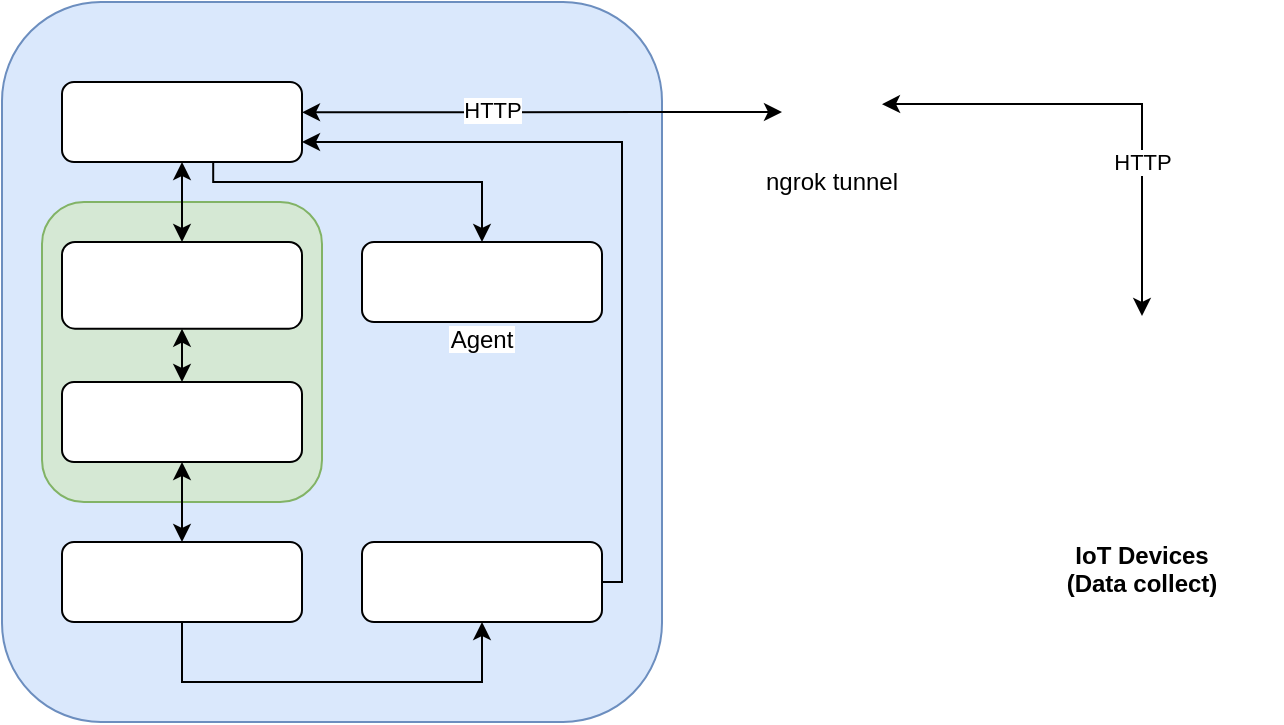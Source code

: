 <mxfile version="26.0.4">
  <diagram name="Page-1" id="FKac5WE30fIFghjc_WgK">
    <mxGraphModel dx="989" dy="577" grid="1" gridSize="10" guides="1" tooltips="1" connect="1" arrows="1" fold="1" page="1" pageScale="1" pageWidth="850" pageHeight="1100" math="0" shadow="0">
      <root>
        <mxCell id="0" />
        <mxCell id="1" parent="0" />
        <mxCell id="62Jn57mrGyI6FyLBudmx-4" value="" style="rounded=1;whiteSpace=wrap;html=1;fillColor=#dae8fc;strokeColor=#6c8ebf;" parent="1" vertex="1">
          <mxGeometry x="140" y="160" width="330" height="360" as="geometry" />
        </mxCell>
        <mxCell id="62Jn57mrGyI6FyLBudmx-6" value="" style="shape=image;verticalLabelPosition=bottom;labelBackgroundColor=default;verticalAlign=top;aspect=fixed;imageAspect=0;image=https://1000marcas.net/wp-content/uploads/2021/05/Docker-Logo-2-500x281.png;clipPath=inset(25.74% 0.67% 26.92% 0%);" parent="1" vertex="1">
          <mxGeometry x="267.75" y="166.11" width="74.49" height="20" as="geometry" />
        </mxCell>
        <mxCell id="62Jn57mrGyI6FyLBudmx-18" value="" style="group" parent="1" vertex="1" connectable="0">
          <mxGeometry x="170" y="200" width="120" height="40" as="geometry" />
        </mxCell>
        <mxCell id="62Jn57mrGyI6FyLBudmx-11" value="" style="rounded=1;whiteSpace=wrap;html=1;" parent="62Jn57mrGyI6FyLBudmx-18" vertex="1">
          <mxGeometry width="120" height="40" as="geometry" />
        </mxCell>
        <mxCell id="62Jn57mrGyI6FyLBudmx-12" value="" style="shape=image;verticalLabelPosition=bottom;labelBackgroundColor=default;verticalAlign=top;aspect=fixed;imageAspect=0;image=https://extassisnetwork.com/tutoriales/wp-content/uploads/Comandos-de-Nginx-que-usted-debe-saber.jpg;clipPath=inset(7.58% 1.67% 8.33% 1%);" parent="62Jn57mrGyI6FyLBudmx-18" vertex="1">
          <mxGeometry x="13" y="2.13" width="94" height="35.733" as="geometry" />
        </mxCell>
        <mxCell id="62Jn57mrGyI6FyLBudmx-21" value="" style="group;" parent="1" vertex="1" connectable="0">
          <mxGeometry x="170" y="280" width="130" height="130" as="geometry" />
        </mxCell>
        <mxCell id="rPnjrxC-N22dYR6Ftgcd-1" value="" style="rounded=1;whiteSpace=wrap;html=1;fillColor=#d5e8d4;strokeColor=#82b366;" parent="62Jn57mrGyI6FyLBudmx-21" vertex="1">
          <mxGeometry x="-10" y="-20" width="140" height="150" as="geometry" />
        </mxCell>
        <mxCell id="62Jn57mrGyI6FyLBudmx-17" value="" style="rounded=1;whiteSpace=wrap;html=1;" parent="62Jn57mrGyI6FyLBudmx-21" vertex="1">
          <mxGeometry width="120" height="43.333" as="geometry" />
        </mxCell>
        <mxCell id="62Jn57mrGyI6FyLBudmx-20" value="" style="shape=image;verticalLabelPosition=bottom;labelBackgroundColor=default;verticalAlign=top;aspect=fixed;imageAspect=0;image=https://media2.dev.to/dynamic/image/width=800%2Cheight=%2Cfit=scale-down%2Cgravity=auto%2Cformat=auto/https%3A%2F%2Fcdn-images-1.medium.com%2Fmax%2F1024%2F1%2AU3OFfUPCKV7qMmLRRiiYDA.jpeg;clipPath=inset(24.04% 18.67% 31.73% 9.67%);" parent="62Jn57mrGyI6FyLBudmx-21" vertex="1">
          <mxGeometry x="13.26" y="10.833" width="93.48" height="20" as="geometry" />
        </mxCell>
        <mxCell id="62Jn57mrGyI6FyLBudmx-25" value="" style="group" parent="1" vertex="1" connectable="0">
          <mxGeometry x="170" y="350" width="120" height="40" as="geometry" />
        </mxCell>
        <mxCell id="62Jn57mrGyI6FyLBudmx-19" value="" style="rounded=1;whiteSpace=wrap;html=1;" parent="62Jn57mrGyI6FyLBudmx-25" vertex="1">
          <mxGeometry width="120" height="40" as="geometry" />
        </mxCell>
        <mxCell id="62Jn57mrGyI6FyLBudmx-15" value="" style="shape=image;verticalLabelPosition=bottom;labelBackgroundColor=default;verticalAlign=top;aspect=fixed;imageAspect=0;image=https://flask-es.readthedocs.io/_images/flask-horizontal.png;" parent="62Jn57mrGyI6FyLBudmx-25" vertex="1">
          <mxGeometry x="13.5" y="4.95" width="93" height="30.1" as="geometry" />
        </mxCell>
        <mxCell id="62Jn57mrGyI6FyLBudmx-26" value="" style="group" parent="1" vertex="1" connectable="0">
          <mxGeometry x="170" y="430" width="120" height="40" as="geometry" />
        </mxCell>
        <mxCell id="62Jn57mrGyI6FyLBudmx-22" value="" style="rounded=1;whiteSpace=wrap;html=1;" parent="62Jn57mrGyI6FyLBudmx-26" vertex="1">
          <mxGeometry width="120" height="40" as="geometry" />
        </mxCell>
        <mxCell id="62Jn57mrGyI6FyLBudmx-24" value="" style="shape=image;verticalLabelPosition=bottom;labelBackgroundColor=default;verticalAlign=top;aspect=fixed;imageAspect=0;image=https://sysadm.es/wp-content/uploads/2018/04/psql.png;clipPath=inset(12.32% 0.33% 13.77% 0%);" parent="62Jn57mrGyI6FyLBudmx-26" vertex="1">
          <mxGeometry x="11.96" y="3.61" width="96.07" height="32.773" as="geometry" />
        </mxCell>
        <mxCell id="62Jn57mrGyI6FyLBudmx-28" style="edgeStyle=orthogonalEdgeStyle;rounded=0;orthogonalLoop=1;jettySize=auto;html=1;exitX=0.5;exitY=1;exitDx=0;exitDy=0;entryX=0.5;entryY=0;entryDx=0;entryDy=0;startArrow=classic;startFill=1;" parent="1" source="62Jn57mrGyI6FyLBudmx-19" target="62Jn57mrGyI6FyLBudmx-22" edge="1">
          <mxGeometry relative="1" as="geometry" />
        </mxCell>
        <mxCell id="62Jn57mrGyI6FyLBudmx-32" style="edgeStyle=orthogonalEdgeStyle;rounded=0;orthogonalLoop=1;jettySize=auto;html=1;exitX=0.5;exitY=1;exitDx=0;exitDy=0;entryX=0.5;entryY=0;entryDx=0;entryDy=0;startArrow=classic;startFill=1;" parent="1" source="62Jn57mrGyI6FyLBudmx-11" target="62Jn57mrGyI6FyLBudmx-17" edge="1">
          <mxGeometry relative="1" as="geometry" />
        </mxCell>
        <mxCell id="62Jn57mrGyI6FyLBudmx-33" style="edgeStyle=orthogonalEdgeStyle;rounded=0;orthogonalLoop=1;jettySize=auto;html=1;entryX=0.5;entryY=0;entryDx=0;entryDy=0;startArrow=classic;startFill=1;" parent="1" source="62Jn57mrGyI6FyLBudmx-17" target="62Jn57mrGyI6FyLBudmx-19" edge="1">
          <mxGeometry relative="1" as="geometry" />
        </mxCell>
        <mxCell id="62Jn57mrGyI6FyLBudmx-36" value="" style="group" parent="1" vertex="1" connectable="0">
          <mxGeometry x="320" y="280" width="120" height="40" as="geometry" />
        </mxCell>
        <mxCell id="62Jn57mrGyI6FyLBudmx-34" value="" style="rounded=1;whiteSpace=wrap;html=1;" parent="62Jn57mrGyI6FyLBudmx-36" vertex="1">
          <mxGeometry width="120" height="40" as="geometry" />
        </mxCell>
        <mxCell id="62Jn57mrGyI6FyLBudmx-35" value="Agent" style="shape=image;verticalLabelPosition=bottom;labelBackgroundColor=default;verticalAlign=top;aspect=fixed;imageAspect=0;image=https://miro.medium.com/v2/resize:fit:834/0*nVP5nQ-SCXEuTA8n.png;" parent="62Jn57mrGyI6FyLBudmx-36" vertex="1">
          <mxGeometry x="27.5" y="5" width="64.99" height="30" as="geometry" />
        </mxCell>
        <mxCell id="NOC3WcpC7XQ2FmaN5iOc-14" style="edgeStyle=orthogonalEdgeStyle;rounded=0;orthogonalLoop=1;jettySize=auto;html=1;startArrow=classic;startFill=1;entryX=1;entryY=0.5;entryDx=0;entryDy=0;" parent="1" source="62Jn57mrGyI6FyLBudmx-40" target="NOC3WcpC7XQ2FmaN5iOc-13" edge="1">
          <mxGeometry relative="1" as="geometry">
            <Array as="points">
              <mxPoint x="710" y="211" />
              <mxPoint x="590" y="211" />
            </Array>
            <mxPoint x="590" y="230" as="targetPoint" />
          </mxGeometry>
        </mxCell>
        <mxCell id="NOC3WcpC7XQ2FmaN5iOc-16" value="HTTP" style="edgeLabel;html=1;align=center;verticalAlign=middle;resizable=0;points=[];" parent="NOC3WcpC7XQ2FmaN5iOc-14" vertex="1" connectable="0">
          <mxGeometry x="-0.176" y="3" relative="1" as="geometry">
            <mxPoint x="3" y="20" as="offset" />
          </mxGeometry>
        </mxCell>
        <mxCell id="62Jn57mrGyI6FyLBudmx-40" value="IoT Devices&#xa;(Data collect)" style="shape=image;verticalLabelPosition=bottom;labelBackgroundColor=default;verticalAlign=top;aspect=fixed;imageAspect=0;image=https://novatronicec.com/wp-content/uploads/2021/06/esp32-wroom-wifi-bluetooth.jpg;clipPath=inset(5.81% 10.67% 7.21% 7%);fontStyle=1" parent="1" vertex="1">
          <mxGeometry x="640" y="317" width="140" height="105.992" as="geometry" />
        </mxCell>
        <mxCell id="NOC3WcpC7XQ2FmaN5iOc-7" style="edgeStyle=orthogonalEdgeStyle;rounded=0;orthogonalLoop=1;jettySize=auto;html=1;exitX=0.5;exitY=1;exitDx=0;exitDy=0;entryX=0.5;entryY=1;entryDx=0;entryDy=0;startArrow=classic;startFill=1;endArrow=none;endFill=0;" parent="1" source="NOC3WcpC7XQ2FmaN5iOc-2" target="62Jn57mrGyI6FyLBudmx-22" edge="1">
          <mxGeometry relative="1" as="geometry">
            <Array as="points">
              <mxPoint x="380" y="500" />
              <mxPoint x="230" y="500" />
            </Array>
          </mxGeometry>
        </mxCell>
        <mxCell id="NOC3WcpC7XQ2FmaN5iOc-9" value="" style="group" parent="1" vertex="1" connectable="0">
          <mxGeometry x="320" y="430" width="120" height="40" as="geometry" />
        </mxCell>
        <mxCell id="NOC3WcpC7XQ2FmaN5iOc-2" value="" style="rounded=1;whiteSpace=wrap;html=1;" parent="NOC3WcpC7XQ2FmaN5iOc-9" vertex="1">
          <mxGeometry width="120" height="40" as="geometry" />
        </mxCell>
        <mxCell id="NOC3WcpC7XQ2FmaN5iOc-8" value="" style="shape=image;verticalLabelPosition=bottom;labelBackgroundColor=default;verticalAlign=top;aspect=fixed;imageAspect=0;image=https://kanari.com/hs-fs/hubfs/grafana%20logo.png?width=1204&amp;height=311&amp;name=grafana%20logo.png;" parent="NOC3WcpC7XQ2FmaN5iOc-9" vertex="1">
          <mxGeometry x="10" y="7.09" width="100" height="25.83" as="geometry" />
        </mxCell>
        <mxCell id="NOC3WcpC7XQ2FmaN5iOc-13" value="ngrok tunnel" style="shape=image;verticalLabelPosition=bottom;labelBackgroundColor=default;verticalAlign=top;aspect=fixed;imageAspect=0;image=https://png.pngtree.com/png-clipart/20190924/original/pngtree-world-wide-web-icon-for-your-project-png-image_4813752.jpg;clipPath=inset(14.33% 14.67% 15% 14.67%);" parent="1" vertex="1">
          <mxGeometry x="530" y="186.11" width="50" height="50" as="geometry" />
        </mxCell>
        <mxCell id="NOC3WcpC7XQ2FmaN5iOc-15" style="edgeStyle=orthogonalEdgeStyle;rounded=0;orthogonalLoop=1;jettySize=auto;html=1;entryX=1;entryY=0.379;entryDx=0;entryDy=0;entryPerimeter=0;startArrow=classic;startFill=1;" parent="1" source="NOC3WcpC7XQ2FmaN5iOc-13" target="62Jn57mrGyI6FyLBudmx-11" edge="1">
          <mxGeometry relative="1" as="geometry">
            <Array as="points">
              <mxPoint x="460" y="215" />
              <mxPoint x="460" y="215" />
            </Array>
          </mxGeometry>
        </mxCell>
        <mxCell id="NOC3WcpC7XQ2FmaN5iOc-17" value="HTTP" style="edgeLabel;html=1;align=center;verticalAlign=middle;resizable=0;points=[];" parent="NOC3WcpC7XQ2FmaN5iOc-15" vertex="1" connectable="0">
          <mxGeometry x="0.221" y="-1" relative="1" as="geometry">
            <mxPoint x="1" as="offset" />
          </mxGeometry>
        </mxCell>
        <mxCell id="NOC3WcpC7XQ2FmaN5iOc-18" style="edgeStyle=orthogonalEdgeStyle;rounded=0;orthogonalLoop=1;jettySize=auto;html=1;exitX=0.63;exitY=0.993;exitDx=0;exitDy=0;entryX=0.5;entryY=0;entryDx=0;entryDy=0;exitPerimeter=0;" parent="1" source="62Jn57mrGyI6FyLBudmx-11" target="62Jn57mrGyI6FyLBudmx-34" edge="1">
          <mxGeometry relative="1" as="geometry">
            <Array as="points">
              <mxPoint x="246" y="250" />
              <mxPoint x="380" y="250" />
            </Array>
          </mxGeometry>
        </mxCell>
        <mxCell id="NOC3WcpC7XQ2FmaN5iOc-19" style="edgeStyle=orthogonalEdgeStyle;rounded=0;orthogonalLoop=1;jettySize=auto;html=1;exitX=1;exitY=0.5;exitDx=0;exitDy=0;" parent="1" source="NOC3WcpC7XQ2FmaN5iOc-2" edge="1">
          <mxGeometry relative="1" as="geometry">
            <mxPoint x="290" y="230" as="targetPoint" />
            <Array as="points">
              <mxPoint x="450" y="450" />
              <mxPoint x="450" y="230" />
            </Array>
          </mxGeometry>
        </mxCell>
      </root>
    </mxGraphModel>
  </diagram>
</mxfile>
